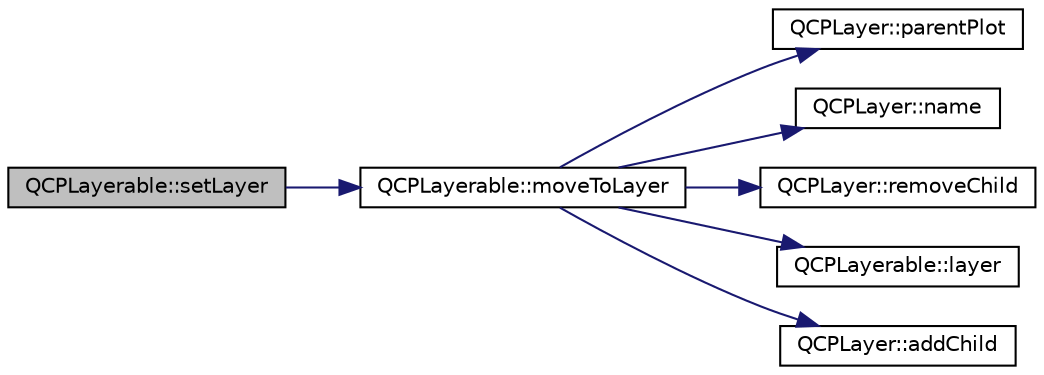 digraph "QCPLayerable::setLayer"
{
  edge [fontname="Helvetica",fontsize="10",labelfontname="Helvetica",labelfontsize="10"];
  node [fontname="Helvetica",fontsize="10",shape=record];
  rankdir="LR";
  Node1 [label="QCPLayerable::setLayer",height=0.2,width=0.4,color="black", fillcolor="grey75", style="filled", fontcolor="black"];
  Node1 -> Node2 [color="midnightblue",fontsize="10",style="solid",fontname="Helvetica"];
  Node2 [label="QCPLayerable::moveToLayer",height=0.2,width=0.4,color="black", fillcolor="white", style="filled",URL="$class_q_c_p_layerable.html#af94484cfb7cbbddb7de522e9be71d9a4"];
  Node2 -> Node3 [color="midnightblue",fontsize="10",style="solid",fontname="Helvetica"];
  Node3 [label="QCPLayer::parentPlot",height=0.2,width=0.4,color="black", fillcolor="white", style="filled",URL="$class_q_c_p_layer.html#a3958c9a938c2d05a7378c41484acee08"];
  Node2 -> Node4 [color="midnightblue",fontsize="10",style="solid",fontname="Helvetica"];
  Node4 [label="QCPLayer::name",height=0.2,width=0.4,color="black", fillcolor="white", style="filled",URL="$class_q_c_p_layer.html#a96ebd1e436f3813938cb9cd4a59a60be"];
  Node2 -> Node5 [color="midnightblue",fontsize="10",style="solid",fontname="Helvetica"];
  Node5 [label="QCPLayer::removeChild",height=0.2,width=0.4,color="black", fillcolor="white", style="filled",URL="$class_q_c_p_layer.html#ac2f64ac7761650582d968d86670ef362"];
  Node2 -> Node6 [color="midnightblue",fontsize="10",style="solid",fontname="Helvetica"];
  Node6 [label="QCPLayerable::layer",height=0.2,width=0.4,color="black", fillcolor="white", style="filled",URL="$class_q_c_p_layerable.html#aea67e8c19145e70d68c286a36f6b8300"];
  Node2 -> Node7 [color="midnightblue",fontsize="10",style="solid",fontname="Helvetica"];
  Node7 [label="QCPLayer::addChild",height=0.2,width=0.4,color="black", fillcolor="white", style="filled",URL="$class_q_c_p_layer.html#a57ce5e49364aa9122276d5df3b4a0ddc"];
}
